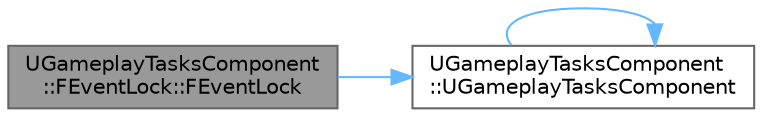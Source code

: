 digraph "UGameplayTasksComponent::FEventLock::FEventLock"
{
 // INTERACTIVE_SVG=YES
 // LATEX_PDF_SIZE
  bgcolor="transparent";
  edge [fontname=Helvetica,fontsize=10,labelfontname=Helvetica,labelfontsize=10];
  node [fontname=Helvetica,fontsize=10,shape=box,height=0.2,width=0.4];
  rankdir="LR";
  Node1 [id="Node000001",label="UGameplayTasksComponent\l::FEventLock::FEventLock",height=0.2,width=0.4,color="gray40", fillcolor="grey60", style="filled", fontcolor="black",tooltip=" "];
  Node1 -> Node2 [id="edge1_Node000001_Node000002",color="steelblue1",style="solid",tooltip=" "];
  Node2 [id="Node000002",label="UGameplayTasksComponent\l::UGameplayTasksComponent",height=0.2,width=0.4,color="grey40", fillcolor="white", style="filled",URL="$d9/d10/classUGameplayTasksComponent.html#a99cc51c6be50bfe0d40187dbf13deda2",tooltip=" "];
  Node2 -> Node2 [id="edge2_Node000002_Node000002",color="steelblue1",style="solid",tooltip=" "];
}
